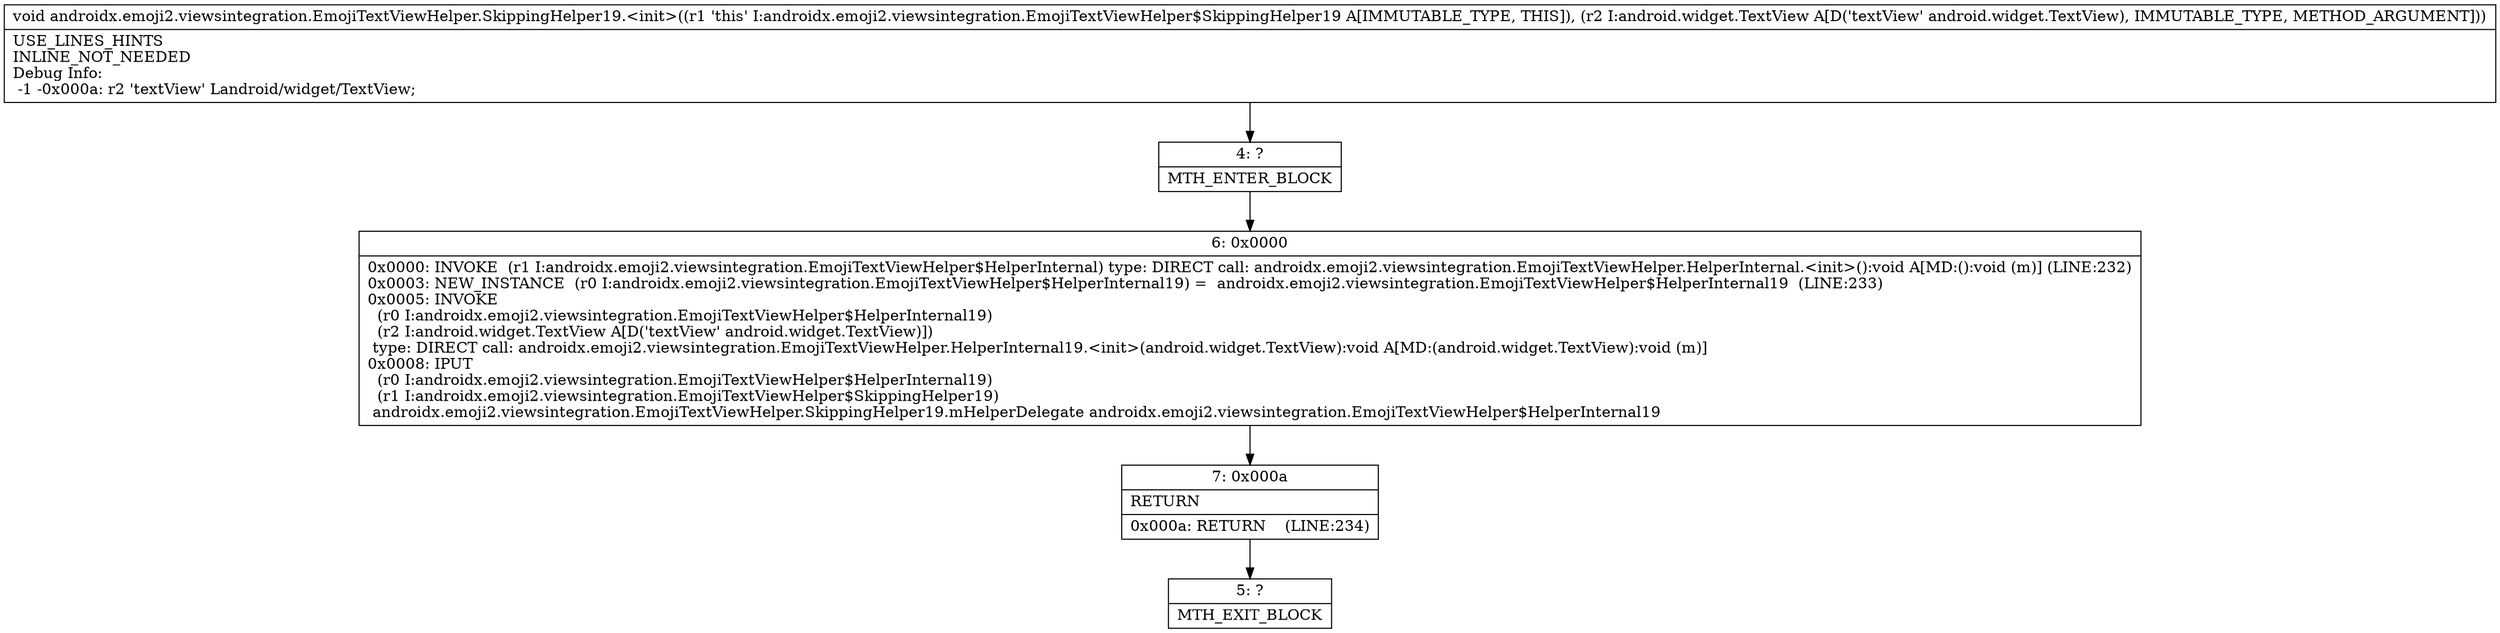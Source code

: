 digraph "CFG forandroidx.emoji2.viewsintegration.EmojiTextViewHelper.SkippingHelper19.\<init\>(Landroid\/widget\/TextView;)V" {
Node_4 [shape=record,label="{4\:\ ?|MTH_ENTER_BLOCK\l}"];
Node_6 [shape=record,label="{6\:\ 0x0000|0x0000: INVOKE  (r1 I:androidx.emoji2.viewsintegration.EmojiTextViewHelper$HelperInternal) type: DIRECT call: androidx.emoji2.viewsintegration.EmojiTextViewHelper.HelperInternal.\<init\>():void A[MD:():void (m)] (LINE:232)\l0x0003: NEW_INSTANCE  (r0 I:androidx.emoji2.viewsintegration.EmojiTextViewHelper$HelperInternal19) =  androidx.emoji2.viewsintegration.EmojiTextViewHelper$HelperInternal19  (LINE:233)\l0x0005: INVOKE  \l  (r0 I:androidx.emoji2.viewsintegration.EmojiTextViewHelper$HelperInternal19)\l  (r2 I:android.widget.TextView A[D('textView' android.widget.TextView)])\l type: DIRECT call: androidx.emoji2.viewsintegration.EmojiTextViewHelper.HelperInternal19.\<init\>(android.widget.TextView):void A[MD:(android.widget.TextView):void (m)]\l0x0008: IPUT  \l  (r0 I:androidx.emoji2.viewsintegration.EmojiTextViewHelper$HelperInternal19)\l  (r1 I:androidx.emoji2.viewsintegration.EmojiTextViewHelper$SkippingHelper19)\l androidx.emoji2.viewsintegration.EmojiTextViewHelper.SkippingHelper19.mHelperDelegate androidx.emoji2.viewsintegration.EmojiTextViewHelper$HelperInternal19 \l}"];
Node_7 [shape=record,label="{7\:\ 0x000a|RETURN\l|0x000a: RETURN    (LINE:234)\l}"];
Node_5 [shape=record,label="{5\:\ ?|MTH_EXIT_BLOCK\l}"];
MethodNode[shape=record,label="{void androidx.emoji2.viewsintegration.EmojiTextViewHelper.SkippingHelper19.\<init\>((r1 'this' I:androidx.emoji2.viewsintegration.EmojiTextViewHelper$SkippingHelper19 A[IMMUTABLE_TYPE, THIS]), (r2 I:android.widget.TextView A[D('textView' android.widget.TextView), IMMUTABLE_TYPE, METHOD_ARGUMENT]))  | USE_LINES_HINTS\lINLINE_NOT_NEEDED\lDebug Info:\l  \-1 \-0x000a: r2 'textView' Landroid\/widget\/TextView;\l}"];
MethodNode -> Node_4;Node_4 -> Node_6;
Node_6 -> Node_7;
Node_7 -> Node_5;
}

